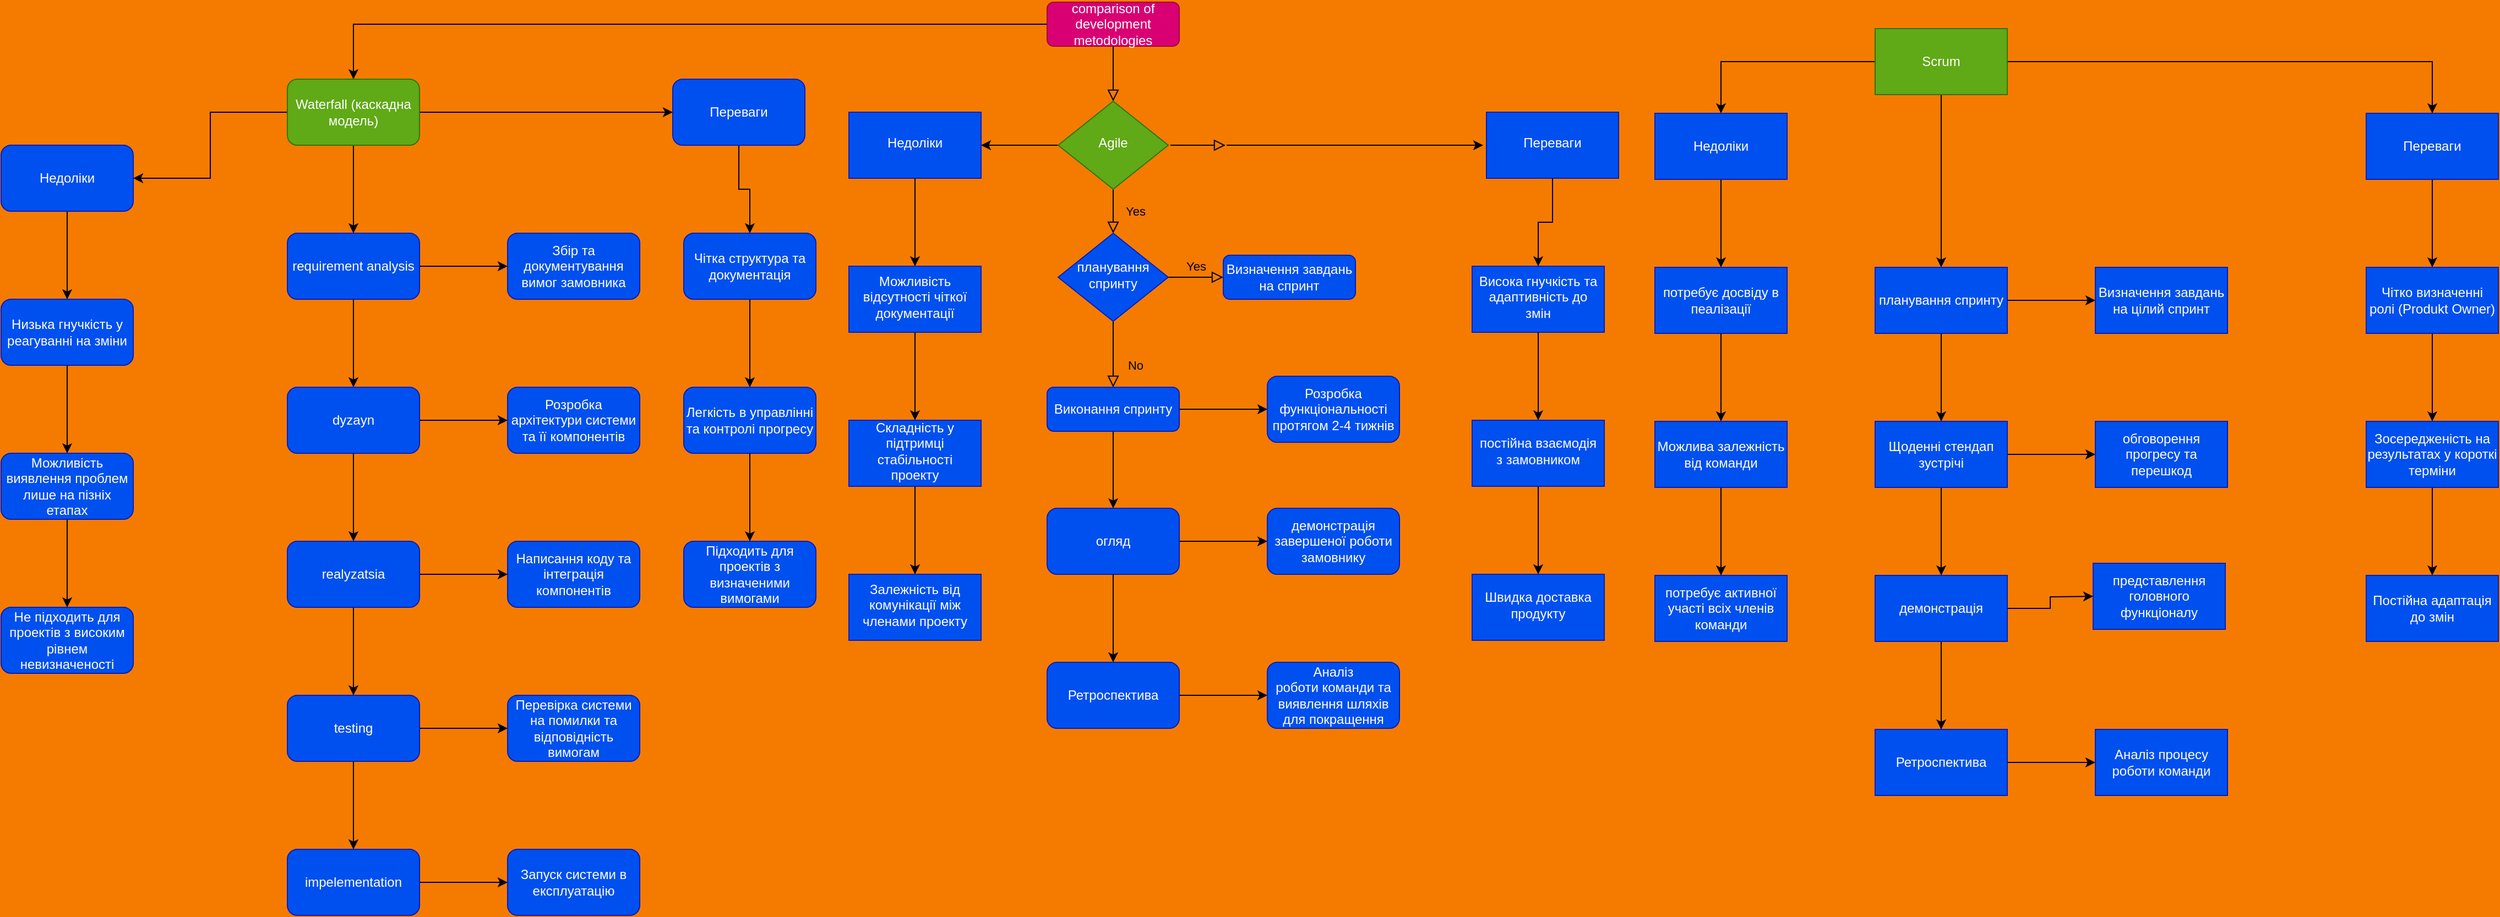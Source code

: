 <mxfile version="25.0.3">
  <diagram id="C5RBs43oDa-KdzZeNtuy" name="Page-1">
    <mxGraphModel dx="3827" dy="1443" grid="1" gridSize="10" guides="1" tooltips="1" connect="1" arrows="1" fold="1" page="1" pageScale="1" pageWidth="827" pageHeight="1169" background="#F57B00" math="0" shadow="0">
      <root>
        <mxCell id="WIyWlLk6GJQsqaUBKTNV-0" />
        <mxCell id="WIyWlLk6GJQsqaUBKTNV-1" parent="WIyWlLk6GJQsqaUBKTNV-0" />
        <mxCell id="WIyWlLk6GJQsqaUBKTNV-2" value="" style="rounded=0;html=1;jettySize=auto;orthogonalLoop=1;fontSize=11;endArrow=block;endFill=0;endSize=8;strokeWidth=1;shadow=0;labelBackgroundColor=none;edgeStyle=orthogonalEdgeStyle;" parent="WIyWlLk6GJQsqaUBKTNV-1" source="WIyWlLk6GJQsqaUBKTNV-3" target="WIyWlLk6GJQsqaUBKTNV-6" edge="1">
          <mxGeometry relative="1" as="geometry" />
        </mxCell>
        <mxCell id="LgwAgNWRiK_FED9tSkLz-9" value="" style="edgeStyle=orthogonalEdgeStyle;rounded=0;orthogonalLoop=1;jettySize=auto;html=1;" edge="1" parent="WIyWlLk6GJQsqaUBKTNV-1" source="WIyWlLk6GJQsqaUBKTNV-3" target="LgwAgNWRiK_FED9tSkLz-8">
          <mxGeometry relative="1" as="geometry" />
        </mxCell>
        <mxCell id="WIyWlLk6GJQsqaUBKTNV-3" value="&lt;font style=&quot;vertical-align: inherit;&quot;&gt;&lt;font style=&quot;vertical-align: inherit;&quot;&gt;comparison of development metodologies&lt;/font&gt;&lt;/font&gt;" style="rounded=1;whiteSpace=wrap;html=1;fontSize=12;glass=0;strokeWidth=1;shadow=0;fillColor=#d80073;fontColor=#ffffff;strokeColor=#A50040;" parent="WIyWlLk6GJQsqaUBKTNV-1" vertex="1">
          <mxGeometry x="160" y="80" width="120" height="40" as="geometry" />
        </mxCell>
        <mxCell id="WIyWlLk6GJQsqaUBKTNV-4" value="Yes" style="rounded=0;html=1;jettySize=auto;orthogonalLoop=1;fontSize=11;endArrow=block;endFill=0;endSize=8;strokeWidth=1;shadow=0;labelBackgroundColor=none;edgeStyle=orthogonalEdgeStyle;" parent="WIyWlLk6GJQsqaUBKTNV-1" source="WIyWlLk6GJQsqaUBKTNV-6" target="WIyWlLk6GJQsqaUBKTNV-10" edge="1">
          <mxGeometry y="20" relative="1" as="geometry">
            <mxPoint as="offset" />
          </mxGeometry>
        </mxCell>
        <mxCell id="WIyWlLk6GJQsqaUBKTNV-5" value="" style="edgeStyle=orthogonalEdgeStyle;rounded=0;html=1;jettySize=auto;orthogonalLoop=1;fontSize=11;endArrow=block;endFill=0;endSize=8;strokeWidth=1;shadow=0;labelBackgroundColor=none;" parent="WIyWlLk6GJQsqaUBKTNV-1" edge="1">
          <mxGeometry y="10" relative="1" as="geometry">
            <mxPoint as="offset" />
            <mxPoint x="272" y="210" as="sourcePoint" />
            <mxPoint x="322" y="210" as="targetPoint" />
          </mxGeometry>
        </mxCell>
        <mxCell id="iAn_kZOKSKMiU8ketqMo-1" value="" style="edgeStyle=orthogonalEdgeStyle;rounded=0;orthogonalLoop=1;jettySize=auto;html=1;" parent="WIyWlLk6GJQsqaUBKTNV-1" source="WIyWlLk6GJQsqaUBKTNV-6" target="iAn_kZOKSKMiU8ketqMo-0" edge="1">
          <mxGeometry relative="1" as="geometry" />
        </mxCell>
        <mxCell id="iAn_kZOKSKMiU8ketqMo-22" value="" style="edgeStyle=orthogonalEdgeStyle;rounded=0;orthogonalLoop=1;jettySize=auto;html=1;" parent="WIyWlLk6GJQsqaUBKTNV-1" edge="1">
          <mxGeometry relative="1" as="geometry">
            <mxPoint x="323" y="210" as="sourcePoint" />
            <mxPoint x="556" y="210" as="targetPoint" />
          </mxGeometry>
        </mxCell>
        <mxCell id="WIyWlLk6GJQsqaUBKTNV-6" value="&lt;font style=&quot;vertical-align: inherit;&quot;&gt;&lt;font style=&quot;vertical-align: inherit;&quot;&gt;Аgile&lt;/font&gt;&lt;/font&gt;" style="rhombus;whiteSpace=wrap;html=1;shadow=0;fontFamily=Helvetica;fontSize=12;align=center;strokeWidth=1;spacing=6;spacingTop=-4;fillColor=#60a917;fontColor=#ffffff;strokeColor=#2D7600;" parent="WIyWlLk6GJQsqaUBKTNV-1" vertex="1">
          <mxGeometry x="170" y="170" width="100" height="80" as="geometry" />
        </mxCell>
        <mxCell id="WIyWlLk6GJQsqaUBKTNV-8" value="No" style="rounded=0;html=1;jettySize=auto;orthogonalLoop=1;fontSize=11;endArrow=block;endFill=0;endSize=8;strokeWidth=1;shadow=0;labelBackgroundColor=none;edgeStyle=orthogonalEdgeStyle;" parent="WIyWlLk6GJQsqaUBKTNV-1" source="WIyWlLk6GJQsqaUBKTNV-10" target="WIyWlLk6GJQsqaUBKTNV-11" edge="1">
          <mxGeometry x="0.333" y="20" relative="1" as="geometry">
            <mxPoint as="offset" />
          </mxGeometry>
        </mxCell>
        <mxCell id="WIyWlLk6GJQsqaUBKTNV-9" value="Yes" style="edgeStyle=orthogonalEdgeStyle;rounded=0;html=1;jettySize=auto;orthogonalLoop=1;fontSize=11;endArrow=block;endFill=0;endSize=8;strokeWidth=1;shadow=0;labelBackgroundColor=none;" parent="WIyWlLk6GJQsqaUBKTNV-1" source="WIyWlLk6GJQsqaUBKTNV-10" target="WIyWlLk6GJQsqaUBKTNV-12" edge="1">
          <mxGeometry y="10" relative="1" as="geometry">
            <mxPoint as="offset" />
          </mxGeometry>
        </mxCell>
        <mxCell id="WIyWlLk6GJQsqaUBKTNV-10" value="&lt;font style=&quot;vertical-align: inherit;&quot;&gt;&lt;/font&gt;&lt;font style=&quot;vertical-align: inherit;&quot;&gt;&lt;font style=&quot;vertical-align: inherit;&quot;&gt;планування&lt;/font&gt;&lt;/font&gt;&lt;div&gt;&lt;font style=&quot;vertical-align: inherit;&quot;&gt;&lt;font style=&quot;vertical-align: inherit;&quot;&gt;&lt;font style=&quot;vertical-align: inherit;&quot;&gt;&lt;font style=&quot;vertical-align: inherit;&quot;&gt;спринту&lt;/font&gt;&lt;/font&gt;&lt;/font&gt;&lt;/font&gt;&lt;/div&gt;" style="rhombus;whiteSpace=wrap;html=1;shadow=0;fontFamily=Helvetica;fontSize=12;align=center;strokeWidth=1;spacing=6;spacingTop=-4;fillColor=#0050ef;fontColor=#ffffff;strokeColor=#001DBC;" parent="WIyWlLk6GJQsqaUBKTNV-1" vertex="1">
          <mxGeometry x="170" y="290" width="100" height="80" as="geometry" />
        </mxCell>
        <mxCell id="iAn_kZOKSKMiU8ketqMo-3" value="" style="edgeStyle=orthogonalEdgeStyle;rounded=0;orthogonalLoop=1;jettySize=auto;html=1;" parent="WIyWlLk6GJQsqaUBKTNV-1" source="WIyWlLk6GJQsqaUBKTNV-11" target="iAn_kZOKSKMiU8ketqMo-2" edge="1">
          <mxGeometry relative="1" as="geometry" />
        </mxCell>
        <mxCell id="iAn_kZOKSKMiU8ketqMo-11" value="" style="edgeStyle=orthogonalEdgeStyle;rounded=0;orthogonalLoop=1;jettySize=auto;html=1;" parent="WIyWlLk6GJQsqaUBKTNV-1" source="WIyWlLk6GJQsqaUBKTNV-11" target="iAn_kZOKSKMiU8ketqMo-10" edge="1">
          <mxGeometry relative="1" as="geometry" />
        </mxCell>
        <mxCell id="WIyWlLk6GJQsqaUBKTNV-11" value="&lt;font style=&quot;vertical-align: inherit;&quot;&gt;&lt;font style=&quot;vertical-align: inherit;&quot;&gt;Виконання спринту&lt;/font&gt;&lt;/font&gt;" style="rounded=1;whiteSpace=wrap;html=1;fontSize=12;glass=0;strokeWidth=1;shadow=0;fillColor=#0050ef;fontColor=#ffffff;strokeColor=#001DBC;" parent="WIyWlLk6GJQsqaUBKTNV-1" vertex="1">
          <mxGeometry x="160" y="430" width="120" height="40" as="geometry" />
        </mxCell>
        <mxCell id="WIyWlLk6GJQsqaUBKTNV-12" value="&lt;font style=&quot;vertical-align: inherit;&quot;&gt;&lt;font style=&quot;vertical-align: inherit;&quot;&gt;Визначення завдань на спринт&lt;/font&gt;&lt;/font&gt;" style="rounded=1;whiteSpace=wrap;html=1;fontSize=12;glass=0;strokeWidth=1;shadow=0;fillColor=#0050ef;fontColor=#ffffff;strokeColor=#001DBC;" parent="WIyWlLk6GJQsqaUBKTNV-1" vertex="1">
          <mxGeometry x="320" y="310" width="120" height="40" as="geometry" />
        </mxCell>
        <mxCell id="iAn_kZOKSKMiU8ketqMo-13" value="" style="edgeStyle=orthogonalEdgeStyle;rounded=0;orthogonalLoop=1;jettySize=auto;html=1;" parent="WIyWlLk6GJQsqaUBKTNV-1" source="iAn_kZOKSKMiU8ketqMo-0" target="iAn_kZOKSKMiU8ketqMo-12" edge="1">
          <mxGeometry relative="1" as="geometry" />
        </mxCell>
        <mxCell id="iAn_kZOKSKMiU8ketqMo-0" value="&lt;font style=&quot;vertical-align: inherit;&quot;&gt;&lt;font style=&quot;vertical-align: inherit;&quot;&gt;Недоліки&lt;/font&gt;&lt;/font&gt;" style="whiteSpace=wrap;html=1;shadow=0;strokeWidth=1;spacing=6;spacingTop=-4;fillColor=#0050ef;fontColor=#ffffff;strokeColor=#001DBC;" parent="WIyWlLk6GJQsqaUBKTNV-1" vertex="1">
          <mxGeometry x="-20" y="180" width="120" height="60" as="geometry" />
        </mxCell>
        <mxCell id="iAn_kZOKSKMiU8ketqMo-5" value="" style="edgeStyle=orthogonalEdgeStyle;rounded=0;orthogonalLoop=1;jettySize=auto;html=1;" parent="WIyWlLk6GJQsqaUBKTNV-1" source="iAn_kZOKSKMiU8ketqMo-2" target="iAn_kZOKSKMiU8ketqMo-4" edge="1">
          <mxGeometry relative="1" as="geometry" />
        </mxCell>
        <mxCell id="iAn_kZOKSKMiU8ketqMo-9" value="" style="edgeStyle=orthogonalEdgeStyle;rounded=0;orthogonalLoop=1;jettySize=auto;html=1;" parent="WIyWlLk6GJQsqaUBKTNV-1" source="iAn_kZOKSKMiU8ketqMo-2" target="iAn_kZOKSKMiU8ketqMo-8" edge="1">
          <mxGeometry relative="1" as="geometry" />
        </mxCell>
        <mxCell id="iAn_kZOKSKMiU8ketqMo-2" value="&lt;font style=&quot;vertical-align: inherit;&quot;&gt;&lt;font style=&quot;vertical-align: inherit;&quot;&gt;огляд&lt;/font&gt;&lt;/font&gt;" style="whiteSpace=wrap;html=1;rounded=1;glass=0;strokeWidth=1;shadow=0;fillColor=#0050ef;strokeColor=#001DBC;fontColor=#ffffff;" parent="WIyWlLk6GJQsqaUBKTNV-1" vertex="1">
          <mxGeometry x="160" y="540" width="120" height="60" as="geometry" />
        </mxCell>
        <mxCell id="iAn_kZOKSKMiU8ketqMo-7" value="" style="edgeStyle=orthogonalEdgeStyle;rounded=0;orthogonalLoop=1;jettySize=auto;html=1;" parent="WIyWlLk6GJQsqaUBKTNV-1" source="iAn_kZOKSKMiU8ketqMo-4" target="iAn_kZOKSKMiU8ketqMo-6" edge="1">
          <mxGeometry relative="1" as="geometry" />
        </mxCell>
        <mxCell id="iAn_kZOKSKMiU8ketqMo-4" value="&lt;font style=&quot;vertical-align: inherit;&quot;&gt;&lt;font style=&quot;vertical-align: inherit;&quot;&gt;Ретроспектива&lt;/font&gt;&lt;/font&gt;" style="whiteSpace=wrap;html=1;rounded=1;glass=0;strokeWidth=1;shadow=0;fillColor=#0050ef;strokeColor=#001DBC;fillStyle=auto;fontColor=#ffffff;" parent="WIyWlLk6GJQsqaUBKTNV-1" vertex="1">
          <mxGeometry x="160" y="680" width="120" height="60" as="geometry" />
        </mxCell>
        <mxCell id="iAn_kZOKSKMiU8ketqMo-6" value="&lt;font style=&quot;vertical-align: inherit;&quot;&gt;&lt;font style=&quot;vertical-align: inherit;&quot;&gt;Аналіз&lt;/font&gt;&lt;/font&gt;&lt;div&gt;&lt;font style=&quot;vertical-align: inherit;&quot;&gt;&lt;font style=&quot;vertical-align: inherit;&quot;&gt;&lt;font style=&quot;vertical-align: inherit;&quot;&gt;&lt;font style=&quot;vertical-align: inherit;&quot;&gt;роботи команди та виявлення шляхів для покращення&lt;/font&gt;&lt;/font&gt;&lt;/font&gt;&lt;/font&gt;&lt;/div&gt;" style="whiteSpace=wrap;html=1;rounded=1;glass=0;strokeWidth=1;shadow=0;fillColor=#0050ef;fontColor=#ffffff;strokeColor=#001DBC;" parent="WIyWlLk6GJQsqaUBKTNV-1" vertex="1">
          <mxGeometry x="360" y="680" width="120" height="60" as="geometry" />
        </mxCell>
        <mxCell id="iAn_kZOKSKMiU8ketqMo-8" value="&lt;font style=&quot;vertical-align: inherit;&quot;&gt;&lt;font style=&quot;vertical-align: inherit;&quot;&gt;демонстрація завершеної роботи замовнику&lt;/font&gt;&lt;/font&gt;" style="whiteSpace=wrap;html=1;rounded=1;glass=0;strokeWidth=1;shadow=0;fillColor=#0050ef;fontColor=#ffffff;strokeColor=#001DBC;" parent="WIyWlLk6GJQsqaUBKTNV-1" vertex="1">
          <mxGeometry x="360" y="540" width="120" height="60" as="geometry" />
        </mxCell>
        <mxCell id="iAn_kZOKSKMiU8ketqMo-10" value="&lt;font style=&quot;vertical-align: inherit;&quot;&gt;&lt;font style=&quot;vertical-align: inherit;&quot;&gt;Розробка функціональності протягом 2-4 тижнів&lt;/font&gt;&lt;/font&gt;" style="whiteSpace=wrap;html=1;rounded=1;glass=0;strokeWidth=1;shadow=0;fillColor=#0050ef;fontColor=#ffffff;strokeColor=#001DBC;" parent="WIyWlLk6GJQsqaUBKTNV-1" vertex="1">
          <mxGeometry x="360" y="420" width="120" height="60" as="geometry" />
        </mxCell>
        <mxCell id="iAn_kZOKSKMiU8ketqMo-15" value="" style="edgeStyle=orthogonalEdgeStyle;rounded=0;orthogonalLoop=1;jettySize=auto;html=1;" parent="WIyWlLk6GJQsqaUBKTNV-1" source="iAn_kZOKSKMiU8ketqMo-12" target="iAn_kZOKSKMiU8ketqMo-14" edge="1">
          <mxGeometry relative="1" as="geometry" />
        </mxCell>
        <mxCell id="iAn_kZOKSKMiU8ketqMo-12" value="&lt;font style=&quot;vertical-align: inherit;&quot;&gt;&lt;font style=&quot;vertical-align: inherit;&quot;&gt;Можливість відсутності чіткої документації&lt;/font&gt;&lt;/font&gt;" style="whiteSpace=wrap;html=1;shadow=0;strokeWidth=1;spacing=6;spacingTop=-4;fillColor=#0050ef;fontColor=#ffffff;strokeColor=#001DBC;" parent="WIyWlLk6GJQsqaUBKTNV-1" vertex="1">
          <mxGeometry x="-20" y="320" width="120" height="60" as="geometry" />
        </mxCell>
        <mxCell id="iAn_kZOKSKMiU8ketqMo-17" value="" style="edgeStyle=orthogonalEdgeStyle;rounded=0;orthogonalLoop=1;jettySize=auto;html=1;" parent="WIyWlLk6GJQsqaUBKTNV-1" source="iAn_kZOKSKMiU8ketqMo-14" target="iAn_kZOKSKMiU8ketqMo-16" edge="1">
          <mxGeometry relative="1" as="geometry" />
        </mxCell>
        <mxCell id="iAn_kZOKSKMiU8ketqMo-14" value="&lt;font style=&quot;vertical-align: inherit;&quot;&gt;&lt;font style=&quot;vertical-align: inherit;&quot;&gt;Складність у підтримці стабільності проекту&lt;/font&gt;&lt;/font&gt;" style="whiteSpace=wrap;html=1;shadow=0;strokeWidth=1;spacing=6;spacingTop=-4;fillColor=#0050ef;fontColor=#ffffff;strokeColor=#001DBC;" parent="WIyWlLk6GJQsqaUBKTNV-1" vertex="1">
          <mxGeometry x="-20" y="460" width="120" height="60" as="geometry" />
        </mxCell>
        <mxCell id="iAn_kZOKSKMiU8ketqMo-16" value="&lt;font style=&quot;vertical-align: inherit;&quot;&gt;&lt;font style=&quot;vertical-align: inherit;&quot;&gt;Залежність від комунікації між членами проекту&lt;/font&gt;&lt;/font&gt;" style="whiteSpace=wrap;html=1;shadow=0;strokeWidth=1;spacing=6;spacingTop=-4;fillColor=#0050ef;fontColor=#ffffff;strokeColor=#001DBC;" parent="WIyWlLk6GJQsqaUBKTNV-1" vertex="1">
          <mxGeometry x="-20" y="600" width="120" height="60" as="geometry" />
        </mxCell>
        <mxCell id="iAn_kZOKSKMiU8ketqMo-24" value="" style="edgeStyle=orthogonalEdgeStyle;rounded=0;orthogonalLoop=1;jettySize=auto;html=1;" parent="WIyWlLk6GJQsqaUBKTNV-1" source="iAn_kZOKSKMiU8ketqMo-21" target="iAn_kZOKSKMiU8ketqMo-23" edge="1">
          <mxGeometry relative="1" as="geometry" />
        </mxCell>
        <mxCell id="iAn_kZOKSKMiU8ketqMo-21" value="&lt;font style=&quot;vertical-align: inherit;&quot;&gt;&lt;font style=&quot;vertical-align: inherit;&quot;&gt;Переваги&lt;/font&gt;&lt;/font&gt;" style="whiteSpace=wrap;html=1;shadow=0;strokeWidth=1;spacing=6;spacingTop=-4;fillColor=#0050ef;fontColor=#ffffff;strokeColor=#001DBC;" parent="WIyWlLk6GJQsqaUBKTNV-1" vertex="1">
          <mxGeometry x="559" y="180" width="120" height="60" as="geometry" />
        </mxCell>
        <mxCell id="iAn_kZOKSKMiU8ketqMo-26" value="" style="edgeStyle=orthogonalEdgeStyle;rounded=0;orthogonalLoop=1;jettySize=auto;html=1;" parent="WIyWlLk6GJQsqaUBKTNV-1" source="iAn_kZOKSKMiU8ketqMo-23" target="iAn_kZOKSKMiU8ketqMo-25" edge="1">
          <mxGeometry relative="1" as="geometry" />
        </mxCell>
        <mxCell id="iAn_kZOKSKMiU8ketqMo-23" value="&lt;font style=&quot;vertical-align: inherit;&quot;&gt;&lt;font style=&quot;vertical-align: inherit;&quot;&gt;Висока гнучкість та адаптивність до змін&lt;/font&gt;&lt;/font&gt;" style="whiteSpace=wrap;html=1;shadow=0;strokeWidth=1;spacing=6;spacingTop=-4;fillColor=#0050ef;fontColor=#ffffff;strokeColor=#001DBC;" parent="WIyWlLk6GJQsqaUBKTNV-1" vertex="1">
          <mxGeometry x="546" y="320" width="120" height="60" as="geometry" />
        </mxCell>
        <mxCell id="iAn_kZOKSKMiU8ketqMo-28" value="" style="edgeStyle=orthogonalEdgeStyle;rounded=0;orthogonalLoop=1;jettySize=auto;html=1;" parent="WIyWlLk6GJQsqaUBKTNV-1" source="iAn_kZOKSKMiU8ketqMo-25" target="iAn_kZOKSKMiU8ketqMo-27" edge="1">
          <mxGeometry relative="1" as="geometry" />
        </mxCell>
        <mxCell id="iAn_kZOKSKMiU8ketqMo-25" value="&lt;font style=&quot;vertical-align: inherit;&quot;&gt;&lt;font style=&quot;vertical-align: inherit;&quot;&gt;постійна взаємодія з замовником&lt;/font&gt;&lt;/font&gt;" style="whiteSpace=wrap;html=1;shadow=0;strokeWidth=1;spacing=6;spacingTop=-4;fillColor=#0050ef;fontColor=#ffffff;strokeColor=#001DBC;" parent="WIyWlLk6GJQsqaUBKTNV-1" vertex="1">
          <mxGeometry x="546" y="460" width="120" height="60" as="geometry" />
        </mxCell>
        <mxCell id="iAn_kZOKSKMiU8ketqMo-27" value="&lt;font style=&quot;vertical-align: inherit;&quot;&gt;&lt;font style=&quot;vertical-align: inherit;&quot;&gt;Швидка доставка продукту&lt;/font&gt;&lt;/font&gt;" style="whiteSpace=wrap;html=1;shadow=0;strokeWidth=1;spacing=6;spacingTop=-4;fillColor=#0050ef;fontColor=#ffffff;strokeColor=#001DBC;" parent="WIyWlLk6GJQsqaUBKTNV-1" vertex="1">
          <mxGeometry x="546" y="600" width="120" height="60" as="geometry" />
        </mxCell>
        <mxCell id="iAn_kZOKSKMiU8ketqMo-31" value="" style="edgeStyle=orthogonalEdgeStyle;rounded=0;orthogonalLoop=1;jettySize=auto;html=1;" parent="WIyWlLk6GJQsqaUBKTNV-1" source="iAn_kZOKSKMiU8ketqMo-29" target="iAn_kZOKSKMiU8ketqMo-30" edge="1">
          <mxGeometry relative="1" as="geometry" />
        </mxCell>
        <mxCell id="iAn_kZOKSKMiU8ketqMo-39" value="" style="edgeStyle=orthogonalEdgeStyle;rounded=0;orthogonalLoop=1;jettySize=auto;html=1;" parent="WIyWlLk6GJQsqaUBKTNV-1" source="iAn_kZOKSKMiU8ketqMo-29" target="iAn_kZOKSKMiU8ketqMo-38" edge="1">
          <mxGeometry relative="1" as="geometry" />
        </mxCell>
        <mxCell id="LgwAgNWRiK_FED9tSkLz-1" value="" style="edgeStyle=orthogonalEdgeStyle;rounded=0;orthogonalLoop=1;jettySize=auto;html=1;" edge="1" parent="WIyWlLk6GJQsqaUBKTNV-1" source="iAn_kZOKSKMiU8ketqMo-29" target="LgwAgNWRiK_FED9tSkLz-0">
          <mxGeometry relative="1" as="geometry" />
        </mxCell>
        <mxCell id="iAn_kZOKSKMiU8ketqMo-29" value="&lt;font style=&quot;vertical-align: inherit;&quot;&gt;&lt;font style=&quot;vertical-align: inherit;&quot;&gt;Scrum&lt;/font&gt;&lt;/font&gt;" style="whiteSpace=wrap;html=1;fillColor=#60a917;fontColor=#ffffff;strokeColor=#2D7600;" parent="WIyWlLk6GJQsqaUBKTNV-1" vertex="1">
          <mxGeometry x="912" y="104" width="120" height="60" as="geometry" />
        </mxCell>
        <mxCell id="iAn_kZOKSKMiU8ketqMo-33" value="" style="edgeStyle=orthogonalEdgeStyle;rounded=0;orthogonalLoop=1;jettySize=auto;html=1;" parent="WIyWlLk6GJQsqaUBKTNV-1" source="iAn_kZOKSKMiU8ketqMo-30" target="iAn_kZOKSKMiU8ketqMo-32" edge="1">
          <mxGeometry relative="1" as="geometry" />
        </mxCell>
        <mxCell id="iAn_kZOKSKMiU8ketqMo-30" value="&lt;font style=&quot;vertical-align: inherit;&quot;&gt;&lt;font style=&quot;vertical-align: inherit;&quot;&gt;Недоліки&lt;/font&gt;&lt;/font&gt;" style="whiteSpace=wrap;html=1;fillColor=#0050ef;fontColor=#ffffff;strokeColor=#001DBC;" parent="WIyWlLk6GJQsqaUBKTNV-1" vertex="1">
          <mxGeometry x="712" y="181" width="120" height="60" as="geometry" />
        </mxCell>
        <mxCell id="iAn_kZOKSKMiU8ketqMo-35" value="" style="edgeStyle=orthogonalEdgeStyle;rounded=0;orthogonalLoop=1;jettySize=auto;html=1;" parent="WIyWlLk6GJQsqaUBKTNV-1" source="iAn_kZOKSKMiU8ketqMo-32" target="iAn_kZOKSKMiU8ketqMo-34" edge="1">
          <mxGeometry relative="1" as="geometry" />
        </mxCell>
        <mxCell id="iAn_kZOKSKMiU8ketqMo-32" value="&lt;font style=&quot;vertical-align: inherit;&quot;&gt;&lt;font style=&quot;vertical-align: inherit;&quot;&gt;потребує досвіду в пеалізації&lt;/font&gt;&lt;/font&gt;" style="whiteSpace=wrap;html=1;fillColor=#0050ef;fontColor=#ffffff;strokeColor=#001DBC;" parent="WIyWlLk6GJQsqaUBKTNV-1" vertex="1">
          <mxGeometry x="712" y="321" width="120" height="60" as="geometry" />
        </mxCell>
        <mxCell id="iAn_kZOKSKMiU8ketqMo-37" value="" style="edgeStyle=orthogonalEdgeStyle;rounded=0;orthogonalLoop=1;jettySize=auto;html=1;" parent="WIyWlLk6GJQsqaUBKTNV-1" source="iAn_kZOKSKMiU8ketqMo-34" target="iAn_kZOKSKMiU8ketqMo-36" edge="1">
          <mxGeometry relative="1" as="geometry" />
        </mxCell>
        <mxCell id="iAn_kZOKSKMiU8ketqMo-34" value="&lt;font style=&quot;vertical-align: inherit;&quot;&gt;&lt;font style=&quot;vertical-align: inherit;&quot;&gt;Можлива залежність від команди&lt;/font&gt;&lt;/font&gt;" style="whiteSpace=wrap;html=1;fillColor=#0050ef;fontColor=#ffffff;strokeColor=#001DBC;" parent="WIyWlLk6GJQsqaUBKTNV-1" vertex="1">
          <mxGeometry x="712" y="461" width="120" height="60" as="geometry" />
        </mxCell>
        <mxCell id="iAn_kZOKSKMiU8ketqMo-36" value="&lt;font style=&quot;vertical-align: inherit;&quot;&gt;&lt;font style=&quot;vertical-align: inherit;&quot;&gt;потребує активної участі всіх членів команди&lt;/font&gt;&lt;/font&gt;" style="whiteSpace=wrap;html=1;fillColor=#0050ef;fontColor=#ffffff;strokeColor=#001DBC;" parent="WIyWlLk6GJQsqaUBKTNV-1" vertex="1">
          <mxGeometry x="712" y="601" width="120" height="60" as="geometry" />
        </mxCell>
        <mxCell id="iAn_kZOKSKMiU8ketqMo-41" value="" style="edgeStyle=orthogonalEdgeStyle;rounded=0;orthogonalLoop=1;jettySize=auto;html=1;" parent="WIyWlLk6GJQsqaUBKTNV-1" source="iAn_kZOKSKMiU8ketqMo-38" target="iAn_kZOKSKMiU8ketqMo-40" edge="1">
          <mxGeometry relative="1" as="geometry" />
        </mxCell>
        <mxCell id="iAn_kZOKSKMiU8ketqMo-54" value="" style="edgeStyle=orthogonalEdgeStyle;rounded=0;orthogonalLoop=1;jettySize=auto;html=1;" parent="WIyWlLk6GJQsqaUBKTNV-1" source="iAn_kZOKSKMiU8ketqMo-38" target="iAn_kZOKSKMiU8ketqMo-53" edge="1">
          <mxGeometry relative="1" as="geometry" />
        </mxCell>
        <mxCell id="iAn_kZOKSKMiU8ketqMo-38" value="&lt;font style=&quot;vertical-align: inherit;&quot;&gt;&lt;font style=&quot;vertical-align: inherit;&quot;&gt;планування спринту&lt;/font&gt;&lt;/font&gt;" style="whiteSpace=wrap;html=1;fillColor=#0050ef;fontColor=#ffffff;strokeColor=#001DBC;" parent="WIyWlLk6GJQsqaUBKTNV-1" vertex="1">
          <mxGeometry x="912" y="321" width="120" height="60" as="geometry" />
        </mxCell>
        <mxCell id="iAn_kZOKSKMiU8ketqMo-43" value="" style="edgeStyle=orthogonalEdgeStyle;rounded=0;orthogonalLoop=1;jettySize=auto;html=1;" parent="WIyWlLk6GJQsqaUBKTNV-1" source="iAn_kZOKSKMiU8ketqMo-40" target="iAn_kZOKSKMiU8ketqMo-42" edge="1">
          <mxGeometry relative="1" as="geometry" />
        </mxCell>
        <mxCell id="iAn_kZOKSKMiU8ketqMo-52" value="" style="edgeStyle=orthogonalEdgeStyle;rounded=0;orthogonalLoop=1;jettySize=auto;html=1;" parent="WIyWlLk6GJQsqaUBKTNV-1" source="iAn_kZOKSKMiU8ketqMo-40" target="iAn_kZOKSKMiU8ketqMo-51" edge="1">
          <mxGeometry relative="1" as="geometry" />
        </mxCell>
        <mxCell id="iAn_kZOKSKMiU8ketqMo-40" value="&lt;font style=&quot;vertical-align: inherit;&quot;&gt;&lt;font style=&quot;vertical-align: inherit;&quot;&gt;Щоденні стендап зустрічі&lt;/font&gt;&lt;/font&gt;" style="whiteSpace=wrap;html=1;fillColor=#0050ef;fontColor=#ffffff;strokeColor=#001DBC;" parent="WIyWlLk6GJQsqaUBKTNV-1" vertex="1">
          <mxGeometry x="912" y="461" width="120" height="60" as="geometry" />
        </mxCell>
        <mxCell id="iAn_kZOKSKMiU8ketqMo-45" value="" style="edgeStyle=orthogonalEdgeStyle;rounded=0;orthogonalLoop=1;jettySize=auto;html=1;" parent="WIyWlLk6GJQsqaUBKTNV-1" source="iAn_kZOKSKMiU8ketqMo-42" target="iAn_kZOKSKMiU8ketqMo-44" edge="1">
          <mxGeometry relative="1" as="geometry" />
        </mxCell>
        <mxCell id="iAn_kZOKSKMiU8ketqMo-48" style="edgeStyle=orthogonalEdgeStyle;rounded=0;orthogonalLoop=1;jettySize=auto;html=1;" parent="WIyWlLk6GJQsqaUBKTNV-1" source="iAn_kZOKSKMiU8ketqMo-42" edge="1">
          <mxGeometry relative="1" as="geometry">
            <mxPoint x="1110" y="620" as="targetPoint" />
          </mxGeometry>
        </mxCell>
        <mxCell id="iAn_kZOKSKMiU8ketqMo-42" value="&lt;font style=&quot;vertical-align: inherit;&quot;&gt;&lt;font style=&quot;vertical-align: inherit;&quot;&gt;демонстрація&lt;/font&gt;&lt;/font&gt;" style="whiteSpace=wrap;html=1;fillColor=#0050ef;fontColor=#ffffff;strokeColor=#001DBC;" parent="WIyWlLk6GJQsqaUBKTNV-1" vertex="1">
          <mxGeometry x="912" y="601" width="120" height="60" as="geometry" />
        </mxCell>
        <mxCell id="iAn_kZOKSKMiU8ketqMo-47" value="" style="edgeStyle=orthogonalEdgeStyle;rounded=0;orthogonalLoop=1;jettySize=auto;html=1;" parent="WIyWlLk6GJQsqaUBKTNV-1" source="iAn_kZOKSKMiU8ketqMo-44" target="iAn_kZOKSKMiU8ketqMo-46" edge="1">
          <mxGeometry relative="1" as="geometry" />
        </mxCell>
        <mxCell id="iAn_kZOKSKMiU8ketqMo-44" value="&lt;font style=&quot;vertical-align: inherit;&quot;&gt;&lt;font style=&quot;vertical-align: inherit;&quot;&gt;Ретроспектива&lt;/font&gt;&lt;/font&gt;" style="whiteSpace=wrap;html=1;fillColor=#0050ef;fontColor=#ffffff;strokeColor=#001DBC;" parent="WIyWlLk6GJQsqaUBKTNV-1" vertex="1">
          <mxGeometry x="912" y="741" width="120" height="60" as="geometry" />
        </mxCell>
        <mxCell id="iAn_kZOKSKMiU8ketqMo-46" value="&lt;font style=&quot;vertical-align: inherit;&quot;&gt;&lt;font style=&quot;vertical-align: inherit;&quot;&gt;Аналіз процесу роботи команди&lt;/font&gt;&lt;/font&gt;" style="whiteSpace=wrap;html=1;fillColor=#0050ef;fontColor=#ffffff;strokeColor=#001DBC;" parent="WIyWlLk6GJQsqaUBKTNV-1" vertex="1">
          <mxGeometry x="1112" y="741" width="120" height="60" as="geometry" />
        </mxCell>
        <mxCell id="iAn_kZOKSKMiU8ketqMo-50" value="&lt;font style=&quot;vertical-align: inherit;&quot;&gt;&lt;font style=&quot;vertical-align: inherit;&quot;&gt;представлення головного функціоналу&lt;/font&gt;&lt;/font&gt;" style="whiteSpace=wrap;html=1;fillColor=#0050ef;fontColor=#ffffff;strokeColor=#001DBC;" parent="WIyWlLk6GJQsqaUBKTNV-1" vertex="1">
          <mxGeometry x="1110" y="590" width="120" height="60" as="geometry" />
        </mxCell>
        <mxCell id="iAn_kZOKSKMiU8ketqMo-51" value="&lt;font style=&quot;vertical-align: inherit;&quot;&gt;&lt;font style=&quot;vertical-align: inherit;&quot;&gt;обговорення прогресу та перешкод&lt;/font&gt;&lt;/font&gt;" style="whiteSpace=wrap;html=1;fillColor=#0050ef;fontColor=#ffffff;strokeColor=#001DBC;" parent="WIyWlLk6GJQsqaUBKTNV-1" vertex="1">
          <mxGeometry x="1112" y="461" width="120" height="60" as="geometry" />
        </mxCell>
        <mxCell id="iAn_kZOKSKMiU8ketqMo-53" value="&lt;font style=&quot;vertical-align: inherit;&quot;&gt;&lt;font style=&quot;vertical-align: inherit;&quot;&gt;Визначення завдань на цілий спринт&lt;/font&gt;&lt;/font&gt;" style="whiteSpace=wrap;html=1;fillColor=#0050ef;fontColor=#ffffff;strokeColor=#001DBC;" parent="WIyWlLk6GJQsqaUBKTNV-1" vertex="1">
          <mxGeometry x="1112" y="321" width="120" height="60" as="geometry" />
        </mxCell>
        <mxCell id="LgwAgNWRiK_FED9tSkLz-3" value="" style="edgeStyle=orthogonalEdgeStyle;rounded=0;orthogonalLoop=1;jettySize=auto;html=1;" edge="1" parent="WIyWlLk6GJQsqaUBKTNV-1" source="LgwAgNWRiK_FED9tSkLz-0" target="LgwAgNWRiK_FED9tSkLz-2">
          <mxGeometry relative="1" as="geometry" />
        </mxCell>
        <mxCell id="LgwAgNWRiK_FED9tSkLz-0" value="Переваги" style="whiteSpace=wrap;html=1;fillColor=#0050ef;fontColor=#ffffff;strokeColor=#001DBC;" vertex="1" parent="WIyWlLk6GJQsqaUBKTNV-1">
          <mxGeometry x="1358" y="181" width="120" height="60" as="geometry" />
        </mxCell>
        <mxCell id="LgwAgNWRiK_FED9tSkLz-5" value="" style="edgeStyle=orthogonalEdgeStyle;rounded=0;orthogonalLoop=1;jettySize=auto;html=1;" edge="1" parent="WIyWlLk6GJQsqaUBKTNV-1" source="LgwAgNWRiK_FED9tSkLz-2" target="LgwAgNWRiK_FED9tSkLz-4">
          <mxGeometry relative="1" as="geometry" />
        </mxCell>
        <mxCell id="LgwAgNWRiK_FED9tSkLz-2" value="Чітко визначенні ролі (Produkt Owner)" style="whiteSpace=wrap;html=1;fillColor=#0050ef;fontColor=#ffffff;strokeColor=#001DBC;" vertex="1" parent="WIyWlLk6GJQsqaUBKTNV-1">
          <mxGeometry x="1358" y="321" width="120" height="60" as="geometry" />
        </mxCell>
        <mxCell id="LgwAgNWRiK_FED9tSkLz-7" value="" style="edgeStyle=orthogonalEdgeStyle;rounded=0;orthogonalLoop=1;jettySize=auto;html=1;" edge="1" parent="WIyWlLk6GJQsqaUBKTNV-1" source="LgwAgNWRiK_FED9tSkLz-4" target="LgwAgNWRiK_FED9tSkLz-6">
          <mxGeometry relative="1" as="geometry" />
        </mxCell>
        <mxCell id="LgwAgNWRiK_FED9tSkLz-4" value="Зосередженість на результатах у короткі терміни" style="whiteSpace=wrap;html=1;fillColor=#0050ef;fontColor=#ffffff;strokeColor=#001DBC;" vertex="1" parent="WIyWlLk6GJQsqaUBKTNV-1">
          <mxGeometry x="1358" y="461" width="120" height="60" as="geometry" />
        </mxCell>
        <mxCell id="LgwAgNWRiK_FED9tSkLz-6" value="Постійна адаптація до змін" style="whiteSpace=wrap;html=1;fillColor=#0050ef;fontColor=#ffffff;strokeColor=#001DBC;" vertex="1" parent="WIyWlLk6GJQsqaUBKTNV-1">
          <mxGeometry x="1358" y="601" width="120" height="60" as="geometry" />
        </mxCell>
        <mxCell id="LgwAgNWRiK_FED9tSkLz-11" value="" style="edgeStyle=orthogonalEdgeStyle;rounded=0;orthogonalLoop=1;jettySize=auto;html=1;" edge="1" parent="WIyWlLk6GJQsqaUBKTNV-1" source="LgwAgNWRiK_FED9tSkLz-8" target="LgwAgNWRiK_FED9tSkLz-10">
          <mxGeometry relative="1" as="geometry" />
        </mxCell>
        <mxCell id="LgwAgNWRiK_FED9tSkLz-19" value="" style="edgeStyle=orthogonalEdgeStyle;rounded=0;orthogonalLoop=1;jettySize=auto;html=1;" edge="1" parent="WIyWlLk6GJQsqaUBKTNV-1" source="LgwAgNWRiK_FED9tSkLz-8" target="LgwAgNWRiK_FED9tSkLz-18">
          <mxGeometry relative="1" as="geometry" />
        </mxCell>
        <mxCell id="LgwAgNWRiK_FED9tSkLz-39" value="" style="edgeStyle=orthogonalEdgeStyle;rounded=0;orthogonalLoop=1;jettySize=auto;html=1;" edge="1" parent="WIyWlLk6GJQsqaUBKTNV-1" source="LgwAgNWRiK_FED9tSkLz-8" target="LgwAgNWRiK_FED9tSkLz-38">
          <mxGeometry relative="1" as="geometry" />
        </mxCell>
        <mxCell id="LgwAgNWRiK_FED9tSkLz-8" value="Waterfall (каскадна модель)" style="whiteSpace=wrap;html=1;rounded=1;glass=0;strokeWidth=1;shadow=0;fillColor=#60a917;fontColor=#ffffff;strokeColor=#2D7600;" vertex="1" parent="WIyWlLk6GJQsqaUBKTNV-1">
          <mxGeometry x="-530" y="150" width="120" height="60" as="geometry" />
        </mxCell>
        <mxCell id="LgwAgNWRiK_FED9tSkLz-13" value="" style="edgeStyle=orthogonalEdgeStyle;rounded=0;orthogonalLoop=1;jettySize=auto;html=1;" edge="1" parent="WIyWlLk6GJQsqaUBKTNV-1" source="LgwAgNWRiK_FED9tSkLz-10" target="LgwAgNWRiK_FED9tSkLz-12">
          <mxGeometry relative="1" as="geometry" />
        </mxCell>
        <mxCell id="LgwAgNWRiK_FED9tSkLz-10" value="Переваги" style="whiteSpace=wrap;html=1;rounded=1;glass=0;strokeWidth=1;shadow=0;fillColor=#0050ef;fontColor=#ffffff;strokeColor=#001DBC;" vertex="1" parent="WIyWlLk6GJQsqaUBKTNV-1">
          <mxGeometry x="-180" y="150" width="120" height="60" as="geometry" />
        </mxCell>
        <mxCell id="LgwAgNWRiK_FED9tSkLz-15" value="" style="edgeStyle=orthogonalEdgeStyle;rounded=0;orthogonalLoop=1;jettySize=auto;html=1;" edge="1" parent="WIyWlLk6GJQsqaUBKTNV-1" source="LgwAgNWRiK_FED9tSkLz-12" target="LgwAgNWRiK_FED9tSkLz-14">
          <mxGeometry relative="1" as="geometry" />
        </mxCell>
        <mxCell id="LgwAgNWRiK_FED9tSkLz-12" value="Чітка структура та документація" style="rounded=1;whiteSpace=wrap;html=1;glass=0;strokeWidth=1;shadow=0;fillColor=#0050ef;fontColor=#ffffff;strokeColor=#001DBC;" vertex="1" parent="WIyWlLk6GJQsqaUBKTNV-1">
          <mxGeometry x="-170" y="290" width="120" height="60" as="geometry" />
        </mxCell>
        <mxCell id="LgwAgNWRiK_FED9tSkLz-17" value="" style="edgeStyle=orthogonalEdgeStyle;rounded=0;orthogonalLoop=1;jettySize=auto;html=1;" edge="1" parent="WIyWlLk6GJQsqaUBKTNV-1" source="LgwAgNWRiK_FED9tSkLz-14" target="LgwAgNWRiK_FED9tSkLz-16">
          <mxGeometry relative="1" as="geometry" />
        </mxCell>
        <mxCell id="LgwAgNWRiK_FED9tSkLz-14" value="Легкість в управлінні та контролі прогресу" style="whiteSpace=wrap;html=1;rounded=1;glass=0;strokeWidth=1;shadow=0;fillColor=#0050ef;fontColor=#ffffff;strokeColor=#001DBC;" vertex="1" parent="WIyWlLk6GJQsqaUBKTNV-1">
          <mxGeometry x="-170" y="430" width="120" height="60" as="geometry" />
        </mxCell>
        <mxCell id="LgwAgNWRiK_FED9tSkLz-16" value="Підходить для проектів з визначеними вимогами" style="rounded=1;whiteSpace=wrap;html=1;glass=0;strokeWidth=1;shadow=0;fillColor=#0050ef;fontColor=#ffffff;strokeColor=#001DBC;" vertex="1" parent="WIyWlLk6GJQsqaUBKTNV-1">
          <mxGeometry x="-170" y="570" width="120" height="60" as="geometry" />
        </mxCell>
        <mxCell id="LgwAgNWRiK_FED9tSkLz-21" value="" style="edgeStyle=orthogonalEdgeStyle;rounded=0;orthogonalLoop=1;jettySize=auto;html=1;" edge="1" parent="WIyWlLk6GJQsqaUBKTNV-1" source="LgwAgNWRiK_FED9tSkLz-18" target="LgwAgNWRiK_FED9tSkLz-20">
          <mxGeometry relative="1" as="geometry" />
        </mxCell>
        <mxCell id="LgwAgNWRiK_FED9tSkLz-23" value="" style="edgeStyle=orthogonalEdgeStyle;rounded=0;orthogonalLoop=1;jettySize=auto;html=1;" edge="1" parent="WIyWlLk6GJQsqaUBKTNV-1" source="LgwAgNWRiK_FED9tSkLz-18" target="LgwAgNWRiK_FED9tSkLz-22">
          <mxGeometry relative="1" as="geometry" />
        </mxCell>
        <mxCell id="LgwAgNWRiK_FED9tSkLz-18" value="requirement analysis" style="rounded=1;whiteSpace=wrap;html=1;glass=0;strokeWidth=1;shadow=0;fillColor=#0050ef;fontColor=#ffffff;strokeColor=#001DBC;" vertex="1" parent="WIyWlLk6GJQsqaUBKTNV-1">
          <mxGeometry x="-530" y="290" width="120" height="60" as="geometry" />
        </mxCell>
        <mxCell id="LgwAgNWRiK_FED9tSkLz-20" value="Збір та документування вимог замовника" style="whiteSpace=wrap;html=1;rounded=1;glass=0;strokeWidth=1;shadow=0;fillColor=#0050ef;fontColor=#ffffff;strokeColor=#001DBC;" vertex="1" parent="WIyWlLk6GJQsqaUBKTNV-1">
          <mxGeometry x="-330" y="290" width="120" height="60" as="geometry" />
        </mxCell>
        <mxCell id="LgwAgNWRiK_FED9tSkLz-25" value="" style="edgeStyle=orthogonalEdgeStyle;rounded=0;orthogonalLoop=1;jettySize=auto;html=1;" edge="1" parent="WIyWlLk6GJQsqaUBKTNV-1" source="LgwAgNWRiK_FED9tSkLz-22" target="LgwAgNWRiK_FED9tSkLz-24">
          <mxGeometry relative="1" as="geometry" />
        </mxCell>
        <mxCell id="LgwAgNWRiK_FED9tSkLz-27" value="" style="edgeStyle=orthogonalEdgeStyle;rounded=0;orthogonalLoop=1;jettySize=auto;html=1;" edge="1" parent="WIyWlLk6GJQsqaUBKTNV-1" source="LgwAgNWRiK_FED9tSkLz-22" target="LgwAgNWRiK_FED9tSkLz-26">
          <mxGeometry relative="1" as="geometry" />
        </mxCell>
        <mxCell id="LgwAgNWRiK_FED9tSkLz-22" value="dyzayn" style="rounded=1;whiteSpace=wrap;html=1;glass=0;strokeWidth=1;shadow=0;fillColor=#0050ef;fontColor=#ffffff;strokeColor=#001DBC;" vertex="1" parent="WIyWlLk6GJQsqaUBKTNV-1">
          <mxGeometry x="-530" y="430" width="120" height="60" as="geometry" />
        </mxCell>
        <mxCell id="LgwAgNWRiK_FED9tSkLz-24" value="Розробка архітектури системи та її компонентів" style="whiteSpace=wrap;html=1;rounded=1;glass=0;strokeWidth=1;shadow=0;fillColor=#0050ef;fontColor=#ffffff;strokeColor=#001DBC;" vertex="1" parent="WIyWlLk6GJQsqaUBKTNV-1">
          <mxGeometry x="-330" y="430" width="120" height="60" as="geometry" />
        </mxCell>
        <mxCell id="LgwAgNWRiK_FED9tSkLz-29" value="" style="edgeStyle=orthogonalEdgeStyle;rounded=0;orthogonalLoop=1;jettySize=auto;html=1;" edge="1" parent="WIyWlLk6GJQsqaUBKTNV-1" source="LgwAgNWRiK_FED9tSkLz-26" target="LgwAgNWRiK_FED9tSkLz-28">
          <mxGeometry relative="1" as="geometry" />
        </mxCell>
        <mxCell id="LgwAgNWRiK_FED9tSkLz-31" value="" style="edgeStyle=orthogonalEdgeStyle;rounded=0;orthogonalLoop=1;jettySize=auto;html=1;" edge="1" parent="WIyWlLk6GJQsqaUBKTNV-1" source="LgwAgNWRiK_FED9tSkLz-26" target="LgwAgNWRiK_FED9tSkLz-30">
          <mxGeometry relative="1" as="geometry" />
        </mxCell>
        <mxCell id="LgwAgNWRiK_FED9tSkLz-26" value="realyzatsia" style="rounded=1;whiteSpace=wrap;html=1;glass=0;strokeWidth=1;shadow=0;fillColor=#0050ef;fontColor=#ffffff;strokeColor=#001DBC;" vertex="1" parent="WIyWlLk6GJQsqaUBKTNV-1">
          <mxGeometry x="-530" y="570" width="120" height="60" as="geometry" />
        </mxCell>
        <mxCell id="LgwAgNWRiK_FED9tSkLz-28" value="Написання коду та інтеграція компонентів" style="rounded=1;whiteSpace=wrap;html=1;glass=0;strokeWidth=1;shadow=0;fillColor=#0050ef;fontColor=#ffffff;strokeColor=#001DBC;" vertex="1" parent="WIyWlLk6GJQsqaUBKTNV-1">
          <mxGeometry x="-330" y="570" width="120" height="60" as="geometry" />
        </mxCell>
        <mxCell id="LgwAgNWRiK_FED9tSkLz-33" value="" style="edgeStyle=orthogonalEdgeStyle;rounded=0;orthogonalLoop=1;jettySize=auto;html=1;" edge="1" parent="WIyWlLk6GJQsqaUBKTNV-1" source="LgwAgNWRiK_FED9tSkLz-30" target="LgwAgNWRiK_FED9tSkLz-32">
          <mxGeometry relative="1" as="geometry" />
        </mxCell>
        <mxCell id="LgwAgNWRiK_FED9tSkLz-35" value="" style="edgeStyle=orthogonalEdgeStyle;rounded=0;orthogonalLoop=1;jettySize=auto;html=1;" edge="1" parent="WIyWlLk6GJQsqaUBKTNV-1" source="LgwAgNWRiK_FED9tSkLz-30" target="LgwAgNWRiK_FED9tSkLz-34">
          <mxGeometry relative="1" as="geometry" />
        </mxCell>
        <mxCell id="LgwAgNWRiK_FED9tSkLz-30" value="testing" style="rounded=1;whiteSpace=wrap;html=1;glass=0;strokeWidth=1;shadow=0;fillColor=#0050ef;fontColor=#ffffff;strokeColor=#001DBC;" vertex="1" parent="WIyWlLk6GJQsqaUBKTNV-1">
          <mxGeometry x="-530" y="710" width="120" height="60" as="geometry" />
        </mxCell>
        <mxCell id="LgwAgNWRiK_FED9tSkLz-32" value="Перевірка системи на помилки та відповідність вимогам" style="whiteSpace=wrap;html=1;rounded=1;glass=0;strokeWidth=1;shadow=0;fillColor=#0050ef;fontColor=#ffffff;strokeColor=#001DBC;" vertex="1" parent="WIyWlLk6GJQsqaUBKTNV-1">
          <mxGeometry x="-330" y="710" width="120" height="60" as="geometry" />
        </mxCell>
        <mxCell id="LgwAgNWRiK_FED9tSkLz-37" value="" style="edgeStyle=orthogonalEdgeStyle;rounded=0;orthogonalLoop=1;jettySize=auto;html=1;" edge="1" parent="WIyWlLk6GJQsqaUBKTNV-1" source="LgwAgNWRiK_FED9tSkLz-34" target="LgwAgNWRiK_FED9tSkLz-36">
          <mxGeometry relative="1" as="geometry" />
        </mxCell>
        <mxCell id="LgwAgNWRiK_FED9tSkLz-34" value="impelementation" style="rounded=1;whiteSpace=wrap;html=1;glass=0;strokeWidth=1;shadow=0;fillColor=#0050ef;fontColor=#ffffff;strokeColor=#001DBC;" vertex="1" parent="WIyWlLk6GJQsqaUBKTNV-1">
          <mxGeometry x="-530" y="850" width="120" height="60" as="geometry" />
        </mxCell>
        <mxCell id="LgwAgNWRiK_FED9tSkLz-36" value="Запуск системи в експлуатацію" style="whiteSpace=wrap;html=1;rounded=1;glass=0;strokeWidth=1;shadow=0;fillColor=#0050ef;fontColor=#ffffff;strokeColor=#001DBC;" vertex="1" parent="WIyWlLk6GJQsqaUBKTNV-1">
          <mxGeometry x="-330" y="850" width="120" height="60" as="geometry" />
        </mxCell>
        <mxCell id="LgwAgNWRiK_FED9tSkLz-41" value="" style="edgeStyle=orthogonalEdgeStyle;rounded=0;orthogonalLoop=1;jettySize=auto;html=1;" edge="1" parent="WIyWlLk6GJQsqaUBKTNV-1" source="LgwAgNWRiK_FED9tSkLz-38" target="LgwAgNWRiK_FED9tSkLz-40">
          <mxGeometry relative="1" as="geometry" />
        </mxCell>
        <mxCell id="LgwAgNWRiK_FED9tSkLz-38" value="Недоліки" style="rounded=1;whiteSpace=wrap;html=1;glass=0;strokeWidth=1;shadow=0;fillColor=#0050ef;fontColor=#ffffff;strokeColor=#001DBC;" vertex="1" parent="WIyWlLk6GJQsqaUBKTNV-1">
          <mxGeometry x="-790" y="210" width="120" height="60" as="geometry" />
        </mxCell>
        <mxCell id="LgwAgNWRiK_FED9tSkLz-43" value="" style="edgeStyle=orthogonalEdgeStyle;rounded=0;orthogonalLoop=1;jettySize=auto;html=1;" edge="1" parent="WIyWlLk6GJQsqaUBKTNV-1" source="LgwAgNWRiK_FED9tSkLz-40" target="LgwAgNWRiK_FED9tSkLz-42">
          <mxGeometry relative="1" as="geometry" />
        </mxCell>
        <mxCell id="LgwAgNWRiK_FED9tSkLz-40" value="Низька гнучкість у реагуванні на зміни" style="rounded=1;whiteSpace=wrap;html=1;glass=0;strokeWidth=1;shadow=0;fillColor=#0050ef;fontColor=#ffffff;strokeColor=#001DBC;" vertex="1" parent="WIyWlLk6GJQsqaUBKTNV-1">
          <mxGeometry x="-790" y="350" width="120" height="60" as="geometry" />
        </mxCell>
        <mxCell id="LgwAgNWRiK_FED9tSkLz-45" value="" style="edgeStyle=orthogonalEdgeStyle;rounded=0;orthogonalLoop=1;jettySize=auto;html=1;" edge="1" parent="WIyWlLk6GJQsqaUBKTNV-1" source="LgwAgNWRiK_FED9tSkLz-42" target="LgwAgNWRiK_FED9tSkLz-44">
          <mxGeometry relative="1" as="geometry" />
        </mxCell>
        <mxCell id="LgwAgNWRiK_FED9tSkLz-42" value="Можливість виявлення проблем лише на пізніх етапах" style="rounded=1;whiteSpace=wrap;html=1;glass=0;strokeWidth=1;shadow=0;fillColor=#0050ef;fontColor=#ffffff;strokeColor=#001DBC;" vertex="1" parent="WIyWlLk6GJQsqaUBKTNV-1">
          <mxGeometry x="-790" y="490" width="120" height="60" as="geometry" />
        </mxCell>
        <mxCell id="LgwAgNWRiK_FED9tSkLz-44" value="Не підходить для проектів з високим рівнем невизначеності" style="rounded=1;whiteSpace=wrap;html=1;glass=0;strokeWidth=1;shadow=0;fillColor=#0050ef;fontColor=#ffffff;strokeColor=#001DBC;" vertex="1" parent="WIyWlLk6GJQsqaUBKTNV-1">
          <mxGeometry x="-790" y="630" width="120" height="60" as="geometry" />
        </mxCell>
      </root>
    </mxGraphModel>
  </diagram>
</mxfile>
